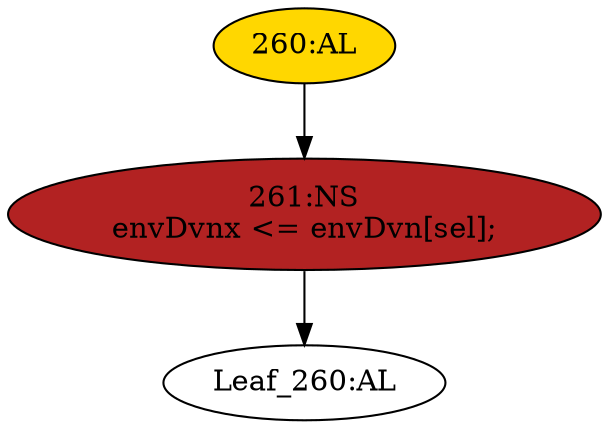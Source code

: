 strict digraph "" {
	node [label="\N"];
	"Leaf_260:AL"	 [def_var="['envDvnx']",
		label="Leaf_260:AL"];
	"261:NS"	 [ast="<pyverilog.vparser.ast.NonblockingSubstitution object at 0x7f9307144dd0>",
		fillcolor=firebrick,
		label="261:NS
envDvnx <= envDvn[sel];",
		statements="[<pyverilog.vparser.ast.NonblockingSubstitution object at 0x7f9307144dd0>]",
		style=filled,
		typ=NonblockingSubstitution];
	"261:NS" -> "Leaf_260:AL"	 [cond="[]",
		lineno=None];
	"260:AL"	 [ast="<pyverilog.vparser.ast.Always object at 0x7f9307172150>",
		clk_sens=False,
		fillcolor=gold,
		label="260:AL",
		sens="['sel']",
		statements="[]",
		style=filled,
		typ=Always,
		use_var="['sel', 'envDvn']"];
	"260:AL" -> "261:NS"	 [cond="[]",
		lineno=None];
}
